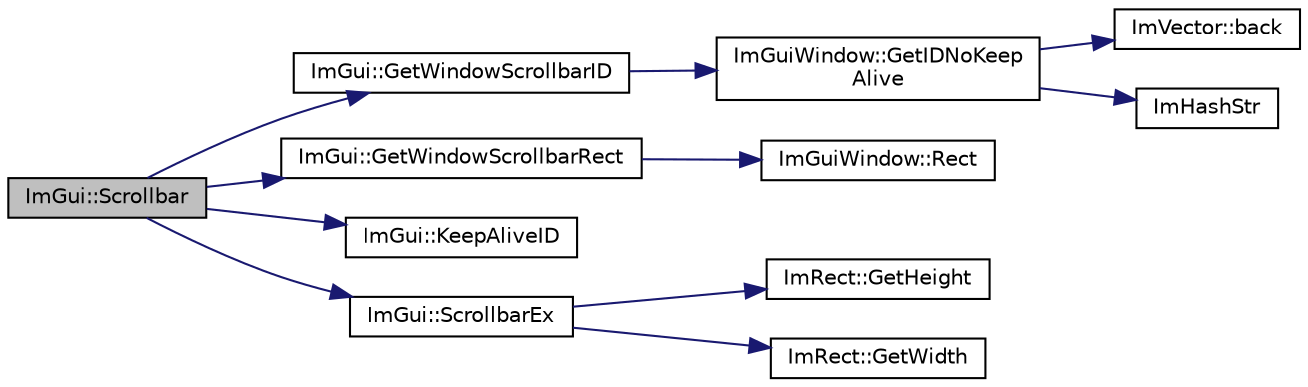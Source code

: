digraph "ImGui::Scrollbar"
{
 // LATEX_PDF_SIZE
  edge [fontname="Helvetica",fontsize="10",labelfontname="Helvetica",labelfontsize="10"];
  node [fontname="Helvetica",fontsize="10",shape=record];
  rankdir="LR";
  Node1 [label="ImGui::Scrollbar",height=0.2,width=0.4,color="black", fillcolor="grey75", style="filled", fontcolor="black",tooltip=" "];
  Node1 -> Node2 [color="midnightblue",fontsize="10",style="solid",fontname="Helvetica"];
  Node2 [label="ImGui::GetWindowScrollbarID",height=0.2,width=0.4,color="black", fillcolor="white", style="filled",URL="$namespace_im_gui.html#a426c9b60bf8cd3d887ba50366a2612df",tooltip=" "];
  Node2 -> Node3 [color="midnightblue",fontsize="10",style="solid",fontname="Helvetica"];
  Node3 [label="ImGuiWindow::GetIDNoKeep\lAlive",height=0.2,width=0.4,color="black", fillcolor="white", style="filled",URL="$struct_im_gui_window.html#adc0a43f74a0b53a15a4bc4fea05524fe",tooltip=" "];
  Node3 -> Node4 [color="midnightblue",fontsize="10",style="solid",fontname="Helvetica"];
  Node4 [label="ImVector::back",height=0.2,width=0.4,color="black", fillcolor="white", style="filled",URL="$struct_im_vector.html#a6da15f3c402099ed57078835ab942f8e",tooltip=" "];
  Node3 -> Node5 [color="midnightblue",fontsize="10",style="solid",fontname="Helvetica"];
  Node5 [label="ImHashStr",height=0.2,width=0.4,color="black", fillcolor="white", style="filled",URL="$imgui_8cpp.html#acd1b12694d0365b516bf7373f182eeee",tooltip=" "];
  Node1 -> Node6 [color="midnightblue",fontsize="10",style="solid",fontname="Helvetica"];
  Node6 [label="ImGui::GetWindowScrollbarRect",height=0.2,width=0.4,color="black", fillcolor="white", style="filled",URL="$namespace_im_gui.html#ab0be56f97f06487343342a8d99261409",tooltip=" "];
  Node6 -> Node7 [color="midnightblue",fontsize="10",style="solid",fontname="Helvetica"];
  Node7 [label="ImGuiWindow::Rect",height=0.2,width=0.4,color="black", fillcolor="white", style="filled",URL="$struct_im_gui_window.html#a147da28bf5d167cbe0a363c4a578dea1",tooltip=" "];
  Node1 -> Node8 [color="midnightblue",fontsize="10",style="solid",fontname="Helvetica"];
  Node8 [label="ImGui::KeepAliveID",height=0.2,width=0.4,color="black", fillcolor="white", style="filled",URL="$namespace_im_gui.html#a85a245c78a9f7c351636bdad6e60c488",tooltip=" "];
  Node1 -> Node9 [color="midnightblue",fontsize="10",style="solid",fontname="Helvetica"];
  Node9 [label="ImGui::ScrollbarEx",height=0.2,width=0.4,color="black", fillcolor="white", style="filled",URL="$namespace_im_gui.html#a22f60a10753f35541ae8e31e233590da",tooltip=" "];
  Node9 -> Node10 [color="midnightblue",fontsize="10",style="solid",fontname="Helvetica"];
  Node10 [label="ImRect::GetHeight",height=0.2,width=0.4,color="black", fillcolor="white", style="filled",URL="$struct_im_rect.html#a748d8ae9cb26508951ec6e2f2df0625b",tooltip=" "];
  Node9 -> Node11 [color="midnightblue",fontsize="10",style="solid",fontname="Helvetica"];
  Node11 [label="ImRect::GetWidth",height=0.2,width=0.4,color="black", fillcolor="white", style="filled",URL="$struct_im_rect.html#afa75cb8491f20901c96166d17dcddac4",tooltip=" "];
}
